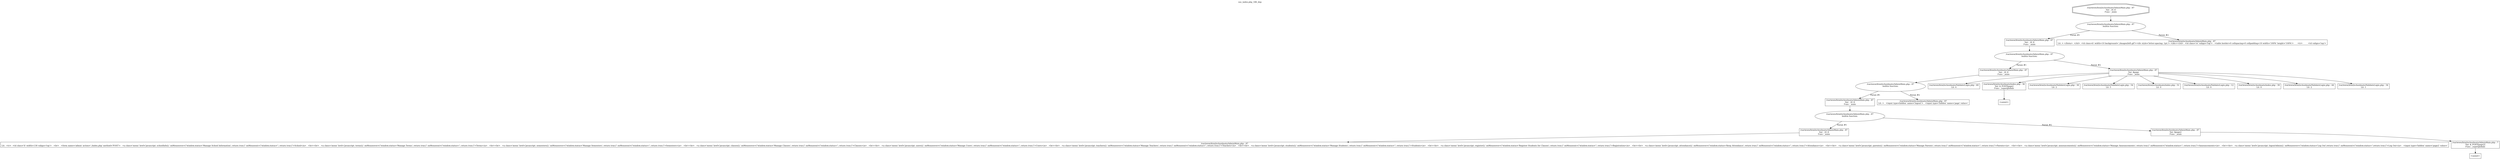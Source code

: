 digraph cfg {
  label="xss_index.php_186_dep";
  labelloc=t;
  n1 [shape=doubleoctagon, label="/var/www/html/schoolmate/AdminMain.php : 87\nVar: _t0_8\nFunc: _main\n"];
  n2 [shape=ellipse, label="/var/www/html/schoolmate/AdminMain.php : 87\nbuiltin function:\n.\n"];
  n3 [shape=box, label="/var/www/html/schoolmate/AdminMain.php : 87\nVar: _t0_8\nFunc: _main\n"];
  n4 [shape=ellipse, label="/var/www/html/schoolmate/AdminMain.php : 87\nbuiltin function:\n.\n"];
  n5 [shape=box, label="/var/www/html/schoolmate/AdminMain.php : 87\nVar: _t0_8\nFunc: _main\n"];
  n6 [shape=ellipse, label="/var/www/html/schoolmate/AdminMain.php : 87\nbuiltin function:\n.\n"];
  n7 [shape=box, label="/var/www/html/schoolmate/AdminMain.php : 87\nVar: _t0_8\nFunc: _main\n"];
  n8 [shape=ellipse, label="/var/www/html/schoolmate/AdminMain.php : 87\nbuiltin function:\n.\n"];
  n9 [shape=box, label="/var/www/html/schoolmate/AdminMain.php : 87\nVar: _t0_8\nFunc: _main\n"];
  n10 [shape=box, label="/var/www/html/schoolmate/AdminMain.php : 87\nLit:  <tr>  <td class='b' width=130 valign='top'>   <br>   <form name='admin' action='./index.php' method='POST'>   <a class='menu' href='javascript: schoolInfo();' onMouseover=\\\"window.status='Manage School Information'; return true;\\\" onMouseout=\\\"window.status=''; return true;\\\">School</a>   <br><br>   <a class='menu' href='javascript: terms();' onMouseover=\\\"window.status='Manage Terms'; return true;\\\" onMouseout=\\\"window.status=''; return true;\\\">Terms</a>   <br><br>   <a class='menu' href='javascript: semesters();' onMouseover=\\\"window.status='Manage Semesters'; return true;\\\" onMouseout=\\\"window.status=''; return true;\\\">Semesters</a>   <br><br>   <a class='menu' href='javascript: classes();' onMouseover=\\\"window.status='Manage Classes'; return true;\\\" onMouseout=\\\"window.status=''; return true;\\\">Classes</a>   <br><br>   <a class='menu' href='javascript: users();' onMouseover=\\\"window.status='Manage Users'; return true;\\\" onMouseout=\\\"window.status=''; return true;\\\">Users</a>   <br><br>   <a class='menu' href='javascript: teachers();' onMouseover=\\\"window.status='Manage Teachers'; return true;\\\" onMouseout=\\\"window.status=''; return true;\\\">Teachers</a>   <br><br>   <a class='menu' href='javascript: students();' onMouseover=\\\"window.status='Manage Students'; return true;\\\" onMouseout=\\\"window.status=''; return true;\\\">Students</a>   <br><br>   <a class='menu' href='javascript: register();' onMouseover=\\\"window.status='Register Students for Classes'; return true;\\\" onMouseout=\\\"window.status=''; return true;\\\">Registration</a>   <br><br>   <a class='menu' href='javascript: attendance();' onMouseover=\\\"window.status='Keep Attendance'; return true;\\\" onMouseout=\\\"window.status=''; return true;\\\">Attendance</a>   <br><br>   <a class='menu' href='javascript: parents();' onMouseover=\\\"window.status='Manage Parents'; return true;\\\" onMouseout=\\\"window.status=''; return true;\\\">Parents</a>   <br><br>   <a class='menu' href='javascript: announcements();' onMouseover=\\\"window.status='Manage Announcements'; return true;\\\" onMouseout=\\\"window.status=''; return true;\\\">Announcements</a>   <br><br>   <a class='menu' href='javascript: logoutAdmin();' onMouseover=\\\"window.status='Log Out';return true;\\\" onMouseout=\\\"window.status='';return true;\\\">Log Out</a>   <input type='hidden' name='page2' value='\n"];
  n11 [shape=box, label="/var/www/html/schoolmate/AdminMain.php : 87\nVar: $page2\nFunc: _main\n"];
  n12 [shape=box, label="/var/www/html/schoolmate/AdminMain.php : 7\nVar: $_POST[page2]\nFunc: _superglobals\n"];
  n13 [shape=box, label="<uninit>"];
  n14 [shape=box, label="/var/www/html/schoolmate/AdminMain.php : 87\nLit: >   <input type=hidden' name='logout'>   <input type='hidden' name='page' value='\n"];
  n15 [shape=box, label="/var/www/html/schoolmate/AdminMain.php : 87\nVar: $page\nFunc: _main\n"];
  n16 [shape=box, label="/var/www/html/schoolmate/ValidateLogin.php : 49\nLit: 4\n"];
  n17 [shape=box, label="/var/www/html/schoolmate/index.php : 36\nVar: $_POST[page]\nFunc: _superglobals\n"];
  n18 [shape=box, label="<uninit>"];
  n19 [shape=box, label="/var/www/html/schoolmate/ValidateLogin.php : 39\nLit: 2\n"];
  n20 [shape=box, label="/var/www/html/schoolmate/ValidateLogin.php : 54\nLit: 5\n"];
  n21 [shape=box, label="/var/www/html/schoolmate/index.php : 51\nLit: 0\n"];
  n22 [shape=box, label="/var/www/html/schoolmate/ValidateLogin.php : 12\nLit: 0\n"];
  n23 [shape=box, label="/var/www/html/schoolmate/index.php : 39\nLit: 0\n"];
  n24 [shape=box, label="/var/www/html/schoolmate/ValidateLogin.php : 44\nLit: 2\n"];
  n25 [shape=box, label="/var/www/html/schoolmate/ValidateLogin.php : 34\nLit: 1\n"];
  n26 [shape=box, label="/var/www/html/schoolmate/AdminMain.php : 87\nLit: > </form>  </td>  <td class=b' width=10 background='./images/left.gif'><div style='letter-spacing: 1pt;'>&nbsp;</div></td>  <td class='w' valign='top'>   <table border=0 cellspacing=0 cellpadding=10 width='100%' height='100%'>	<tr>	 <td valign='top'>\n"];
  n1 -> n2;
  n3 -> n4;
  n5 -> n6;
  n7 -> n8;
  n9 -> n10;
  n8 -> n9[label="Param #1"];
  n8 -> n11[label="Param #2"];
  n12 -> n13;
  n11 -> n12;
  n6 -> n7[label="Param #1"];
  n6 -> n14[label="Param #2"];
  n4 -> n5[label="Param #1"];
  n4 -> n15[label="Param #2"];
  n15 -> n16;
  n15 -> n17;
  n15 -> n19;
  n15 -> n20;
  n15 -> n21;
  n15 -> n22;
  n15 -> n23;
  n15 -> n24;
  n15 -> n25;
  n17 -> n18;
  n2 -> n3[label="Param #1"];
  n2 -> n26[label="Param #2"];
}
